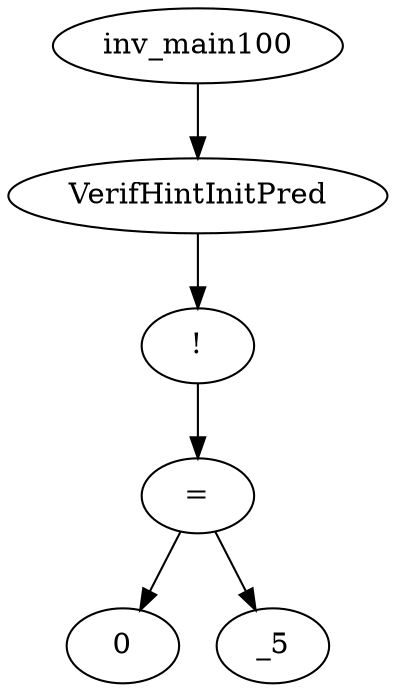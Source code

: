 digraph dag {
0 [label="inv_main100"];
1 [label="VerifHintInitPred"];
2 [label="!"];
3 [label="="];
4 [label="0"];
5 [label="_5"];
0->1
1->2
2->3
3->5
3 -> 4
}
